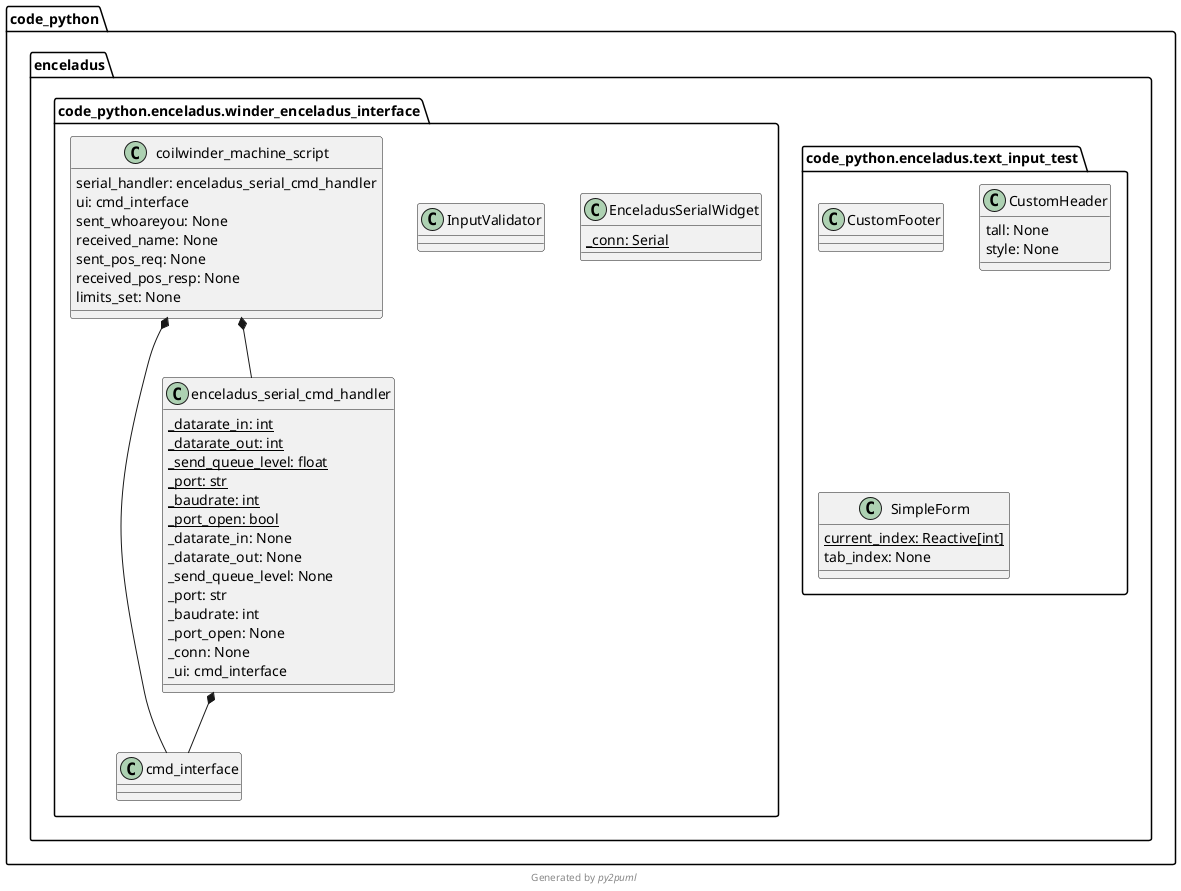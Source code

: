 @startuml code_python.enceladus
namespace code_python.enceladus {
  namespace text_input_test {}
  namespace winder_enceladus_interface {}
}
class code_python.enceladus.text_input_test.CustomFooter {
}
class code_python.enceladus.text_input_test.CustomHeader {
  tall: None
  style: None
}
class code_python.enceladus.text_input_test.SimpleForm {
  current_index: Reactive[int] {static}
  tab_index: None
}
class code_python.enceladus.winder_enceladus_interface.EnceladusSerialWidget {
  _conn: Serial {static}
}
class code_python.enceladus.winder_enceladus_interface.InputValidator {
}
class code_python.enceladus.winder_enceladus_interface.cmd_interface {
}
class code_python.enceladus.winder_enceladus_interface.coilwinder_machine_script {
  serial_handler: enceladus_serial_cmd_handler
  ui: cmd_interface
  sent_whoareyou: None
  received_name: None
  sent_pos_req: None
  received_pos_resp: None
  limits_set: None
}
class code_python.enceladus.winder_enceladus_interface.enceladus_serial_cmd_handler {
  _datarate_in: int {static}
  _datarate_out: int {static}
  _send_queue_level: float {static}
  _port: str {static}
  _baudrate: int {static}
  _port_open: bool {static}
  _datarate_in: None
  _datarate_out: None
  _send_queue_level: None
  _port: str
  _baudrate: int
  _port_open: None
  _conn: None
  _ui: cmd_interface
}
code_python.enceladus.winder_enceladus_interface.coilwinder_machine_script *-- code_python.enceladus.winder_enceladus_interface.enceladus_serial_cmd_handler
code_python.enceladus.winder_enceladus_interface.coilwinder_machine_script *-- code_python.enceladus.winder_enceladus_interface.cmd_interface
code_python.enceladus.winder_enceladus_interface.enceladus_serial_cmd_handler *-- code_python.enceladus.winder_enceladus_interface.cmd_interface
footer Generated by //py2puml//
@enduml


